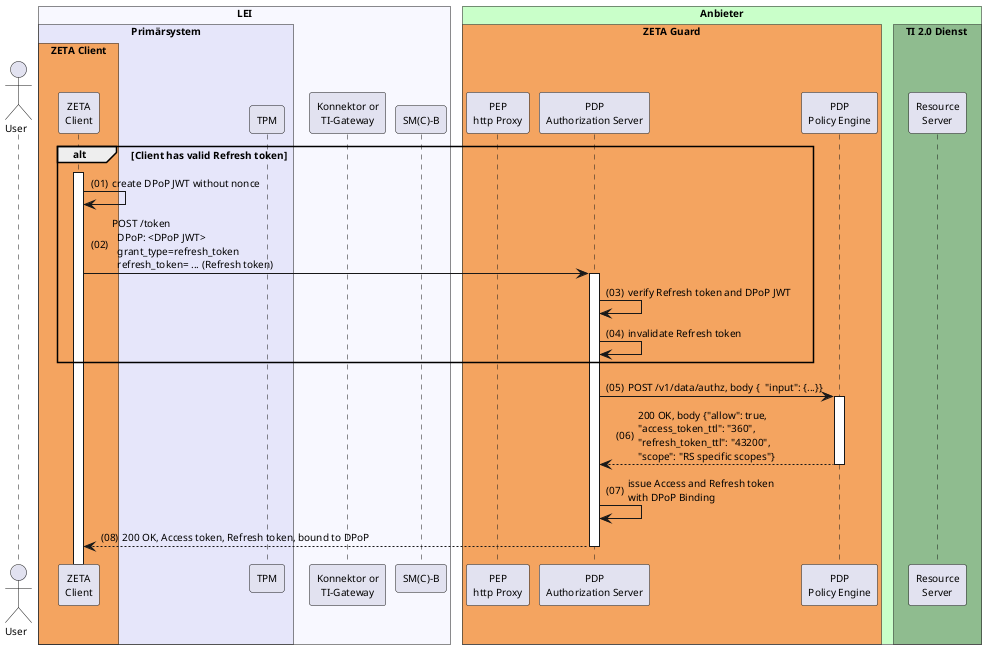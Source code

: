 @startuml "SM-B-Auth-token-exchange"
autonumber "(00)"
skinparam defaultFontSize 10
skinparam defaultFontName Helvetica
skinparam DefaultMonospacedFontName Courier
skinparam lengthAdjust none
skinparam sequenceReferenceBackgroundColor White
skinparam SequenceReferenceFontSize 12
/'skinparam SequenceReferenceFontStyle bold
'/


!pragma teoz true

Actor User
box "LEI" #GhostWhite
  box "Primärsystem" #Lavender
    box "ZETA Client" #SandyBrown
      participant Client as "ZETA\nClient"
    end box
    participant TPM as "TPM"
  end box
  participant Konnektor as "Konnektor or\nTI-Gateway"
  participant SMB as "SM(C)-B"
end box

box "Anbieter" #TECHNOLOGY
  box "ZETA Guard" #SandyBrown
    participant HP as "PEP\nhttp Proxy"
    participant AuthS as "PDP\nAuthorization Server" 
    participant PE as "PDP\nPolicy Engine"
  end box
    box TI 2.0 Dienst #DarkSeaGreen
      participant RS as "Resource\nServer"
    end box
end box

alt Client has valid Refresh token
activate Client
Client -> Client: create DPoP JWT without nonce
Client -> AuthS: POST /token\n\
  DPoP: <DPoP JWT>\n\
  grant_type=refresh_token\n\
  refresh_token= ... (Refresh token)
activate AuthS
AuthS -> AuthS: verify Refresh token and DPoP JWT
AuthS -> AuthS: invalidate Refresh token
end

AuthS -> PE: POST /v1/data/authz, body {  "input": {...}} 
activate PE
PE --> AuthS: 200 OK, body {"allow": true,\n\
"access_token_ttl": "360",\n\
"refresh_token_ttl": "43200",\n\
"scope": "RS specific scopes"}
deactivate PE
AuthS -> AuthS: issue Access and Refresh token\nwith DPoP Binding
AuthS --> Client: 200 OK, Access token, Refresh token, bound to DPoP
deactivate AuthS

@enduml